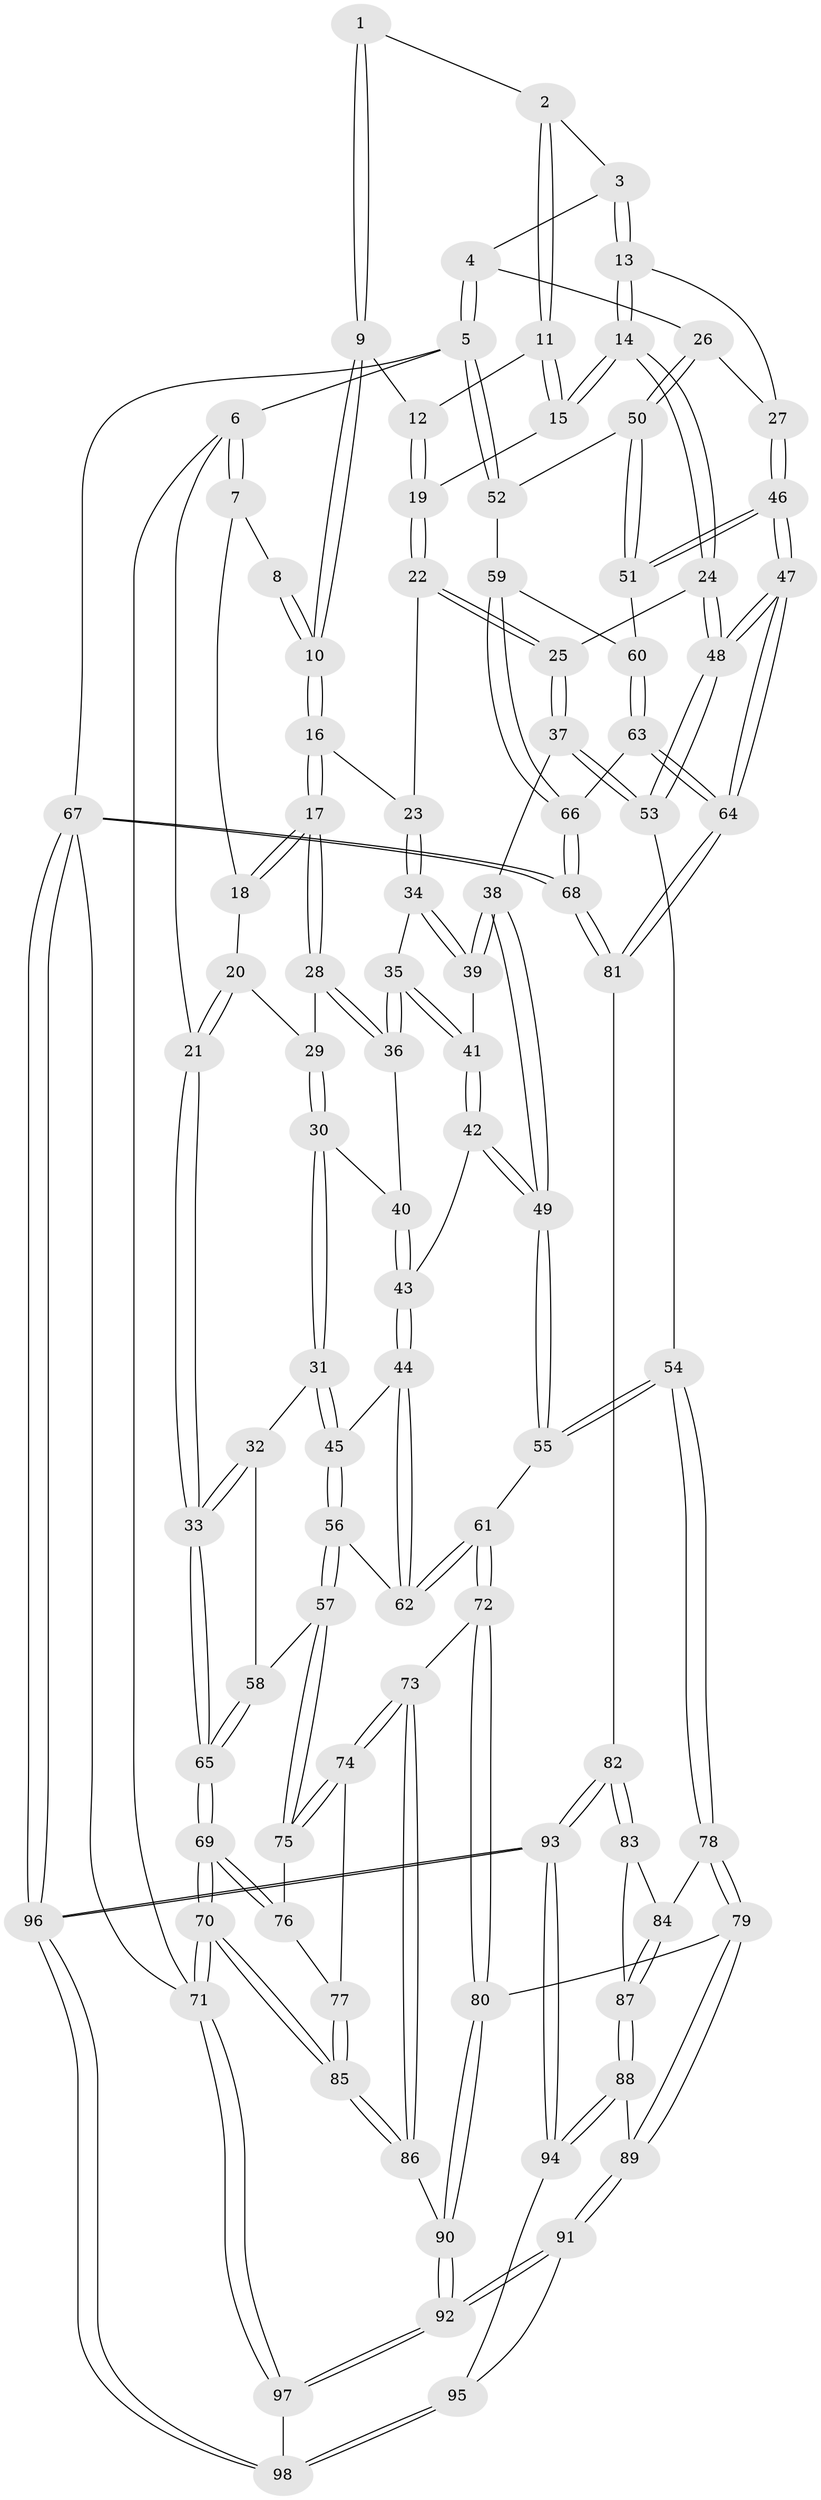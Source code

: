 // coarse degree distribution, {4: 0.3076923076923077, 2: 0.05128205128205128, 5: 0.3333333333333333, 3: 0.1282051282051282, 6: 0.1282051282051282, 7: 0.05128205128205128}
// Generated by graph-tools (version 1.1) at 2025/05/03/04/25 22:05:31]
// undirected, 98 vertices, 242 edges
graph export_dot {
graph [start="1"]
  node [color=gray90,style=filled];
  1 [pos="+0.47547623150067325+0"];
  2 [pos="+0.5374941084063298+0"];
  3 [pos="+0.7510448183337068+0"];
  4 [pos="+1+0"];
  5 [pos="+1+0"];
  6 [pos="+0+0"];
  7 [pos="+0.17339171436110146+0"];
  8 [pos="+0.23467115779160067+0"];
  9 [pos="+0.38487531538072767+0.047716536319097745"];
  10 [pos="+0.37434569455883127+0.05515442118863677"];
  11 [pos="+0.5378126879228867+0"];
  12 [pos="+0.4544187929086029+0.03894389928488779"];
  13 [pos="+0.6956739644600958+0.1532205669026167"];
  14 [pos="+0.6479000553919413+0.16096909853201644"];
  15 [pos="+0.5841385961041442+0.04460538967204925"];
  16 [pos="+0.3627881025788158+0.07432732265643346"];
  17 [pos="+0.27859214418155115+0.0943838052376305"];
  18 [pos="+0.18464944682125334+0"];
  19 [pos="+0.47067880369898407+0.07736454896686083"];
  20 [pos="+0.11169434404441074+0.07476632818772"];
  21 [pos="+0+0.23267077157165056"];
  22 [pos="+0.45794779198749164+0.12872382337961316"];
  23 [pos="+0.41751469221479115+0.12540126952052438"];
  24 [pos="+0.6446000260146992+0.16413829215506223"];
  25 [pos="+0.5284913873907408+0.2096463838530206"];
  26 [pos="+0.7856572347999864+0.16655149799444896"];
  27 [pos="+0.7596988640607967+0.16456797612264837"];
  28 [pos="+0.2719967316740961+0.11917912044950113"];
  29 [pos="+0.14840100376841467+0.12306915005994647"];
  30 [pos="+0.13871993339633804+0.21518844509083815"];
  31 [pos="+0.07324009127686255+0.27839976033970965"];
  32 [pos="+0.051732612949280596+0.2781736841906211"];
  33 [pos="+0+0.24743703253149002"];
  34 [pos="+0.3847847897948239+0.16409340801019612"];
  35 [pos="+0.2950332658245483+0.17584224772398033"];
  36 [pos="+0.2755610754448113+0.151575658918721"];
  37 [pos="+0.5128724486046522+0.2322918526365789"];
  38 [pos="+0.4819828392995649+0.25411506567459013"];
  39 [pos="+0.4071603133437888+0.22221835239970703"];
  40 [pos="+0.2047493798746349+0.20148585407694697"];
  41 [pos="+0.31323892292831+0.2376240889832891"];
  42 [pos="+0.2999042083440908+0.31951717277531283"];
  43 [pos="+0.2659887045862238+0.3385708351567659"];
  44 [pos="+0.2603439166103868+0.3433054840553333"];
  45 [pos="+0.16327434616690256+0.3365863771827792"];
  46 [pos="+0.675023922280338+0.48065743357819296"];
  47 [pos="+0.6717499026854765+0.4835807220050007"];
  48 [pos="+0.6643819391872572+0.48194060470604483"];
  49 [pos="+0.42629944165359823+0.35254888791579836"];
  50 [pos="+0.8399605296497575+0.21352995868624325"];
  51 [pos="+0.8437570924659379+0.35146002801769766"];
  52 [pos="+1+0.15517836529025747"];
  53 [pos="+0.6524766842345857+0.4829344117341823"];
  54 [pos="+0.6033509584639658+0.49750792236433644"];
  55 [pos="+0.4569662146390109+0.43267305409076734"];
  56 [pos="+0.13591546202603857+0.4815596149474548"];
  57 [pos="+0.1343427731264278+0.48321743606998685"];
  58 [pos="+0.09980384518590078+0.4611529465865961"];
  59 [pos="+1+0.3024234207381485"];
  60 [pos="+0.8853226750562752+0.3729627201363387"];
  61 [pos="+0.3240137854674212+0.5284559771629261"];
  62 [pos="+0.27061169575751715+0.45590436499703435"];
  63 [pos="+0.9791803831544305+0.556655480032634"];
  64 [pos="+0.8035628309465542+0.6368559297225543"];
  65 [pos="+0+0.37986604709213223"];
  66 [pos="+1+0.5607729779254724"];
  67 [pos="+1+1"];
  68 [pos="+1+1"];
  69 [pos="+0+0.5956452039378866"];
  70 [pos="+0+0.9694341692821761"];
  71 [pos="+0+1"];
  72 [pos="+0.31592556027545343+0.5786916514233575"];
  73 [pos="+0.24220521704853723+0.5975547434839937"];
  74 [pos="+0.17326467787165614+0.5745113241863103"];
  75 [pos="+0.13021288000642278+0.5077027147399342"];
  76 [pos="+0.051376460082434613+0.545695469523474"];
  77 [pos="+0.11686804067852993+0.6286047522447619"];
  78 [pos="+0.5521925450792338+0.5777443359381322"];
  79 [pos="+0.43022332089104237+0.645621181319496"];
  80 [pos="+0.34124203439397827+0.6116770113339906"];
  81 [pos="+0.7986890847259739+0.6827447778792776"];
  82 [pos="+0.7203320162359798+0.7649782369550644"];
  83 [pos="+0.6200197772656741+0.7199848588188198"];
  84 [pos="+0.5535068236236976+0.584384500611881"];
  85 [pos="+0.047439238995915844+0.7674699571701634"];
  86 [pos="+0.1703480155921769+0.7509709170030664"];
  87 [pos="+0.5433526547959091+0.7330558030613304"];
  88 [pos="+0.5336000645654168+0.7426528350438902"];
  89 [pos="+0.43031818106276015+0.6460288564659296"];
  90 [pos="+0.28661736363563395+0.7957107459499416"];
  91 [pos="+0.4198720759144945+0.8295651619727048"];
  92 [pos="+0.34216320962089086+0.8729662877080195"];
  93 [pos="+0.6822813627743403+0.8603542513719606"];
  94 [pos="+0.5114646810018577+0.8222183321648378"];
  95 [pos="+0.4976112980248507+0.8277746267963152"];
  96 [pos="+0.7513948828426696+1"];
  97 [pos="+0.2860573526318028+1"];
  98 [pos="+0.567693146526526+1"];
  1 -- 2;
  1 -- 9;
  1 -- 9;
  2 -- 3;
  2 -- 11;
  2 -- 11;
  3 -- 4;
  3 -- 13;
  3 -- 13;
  4 -- 5;
  4 -- 5;
  4 -- 26;
  5 -- 6;
  5 -- 52;
  5 -- 52;
  5 -- 67;
  6 -- 7;
  6 -- 7;
  6 -- 21;
  6 -- 71;
  7 -- 8;
  7 -- 18;
  8 -- 10;
  8 -- 10;
  9 -- 10;
  9 -- 10;
  9 -- 12;
  10 -- 16;
  10 -- 16;
  11 -- 12;
  11 -- 15;
  11 -- 15;
  12 -- 19;
  12 -- 19;
  13 -- 14;
  13 -- 14;
  13 -- 27;
  14 -- 15;
  14 -- 15;
  14 -- 24;
  14 -- 24;
  15 -- 19;
  16 -- 17;
  16 -- 17;
  16 -- 23;
  17 -- 18;
  17 -- 18;
  17 -- 28;
  17 -- 28;
  18 -- 20;
  19 -- 22;
  19 -- 22;
  20 -- 21;
  20 -- 21;
  20 -- 29;
  21 -- 33;
  21 -- 33;
  22 -- 23;
  22 -- 25;
  22 -- 25;
  23 -- 34;
  23 -- 34;
  24 -- 25;
  24 -- 48;
  24 -- 48;
  25 -- 37;
  25 -- 37;
  26 -- 27;
  26 -- 50;
  26 -- 50;
  27 -- 46;
  27 -- 46;
  28 -- 29;
  28 -- 36;
  28 -- 36;
  29 -- 30;
  29 -- 30;
  30 -- 31;
  30 -- 31;
  30 -- 40;
  31 -- 32;
  31 -- 45;
  31 -- 45;
  32 -- 33;
  32 -- 33;
  32 -- 58;
  33 -- 65;
  33 -- 65;
  34 -- 35;
  34 -- 39;
  34 -- 39;
  35 -- 36;
  35 -- 36;
  35 -- 41;
  35 -- 41;
  36 -- 40;
  37 -- 38;
  37 -- 53;
  37 -- 53;
  38 -- 39;
  38 -- 39;
  38 -- 49;
  38 -- 49;
  39 -- 41;
  40 -- 43;
  40 -- 43;
  41 -- 42;
  41 -- 42;
  42 -- 43;
  42 -- 49;
  42 -- 49;
  43 -- 44;
  43 -- 44;
  44 -- 45;
  44 -- 62;
  44 -- 62;
  45 -- 56;
  45 -- 56;
  46 -- 47;
  46 -- 47;
  46 -- 51;
  46 -- 51;
  47 -- 48;
  47 -- 48;
  47 -- 64;
  47 -- 64;
  48 -- 53;
  48 -- 53;
  49 -- 55;
  49 -- 55;
  50 -- 51;
  50 -- 51;
  50 -- 52;
  51 -- 60;
  52 -- 59;
  53 -- 54;
  54 -- 55;
  54 -- 55;
  54 -- 78;
  54 -- 78;
  55 -- 61;
  56 -- 57;
  56 -- 57;
  56 -- 62;
  57 -- 58;
  57 -- 75;
  57 -- 75;
  58 -- 65;
  58 -- 65;
  59 -- 60;
  59 -- 66;
  59 -- 66;
  60 -- 63;
  60 -- 63;
  61 -- 62;
  61 -- 62;
  61 -- 72;
  61 -- 72;
  63 -- 64;
  63 -- 64;
  63 -- 66;
  64 -- 81;
  64 -- 81;
  65 -- 69;
  65 -- 69;
  66 -- 68;
  66 -- 68;
  67 -- 68;
  67 -- 68;
  67 -- 96;
  67 -- 96;
  67 -- 71;
  68 -- 81;
  68 -- 81;
  69 -- 70;
  69 -- 70;
  69 -- 76;
  69 -- 76;
  70 -- 71;
  70 -- 71;
  70 -- 85;
  70 -- 85;
  71 -- 97;
  71 -- 97;
  72 -- 73;
  72 -- 80;
  72 -- 80;
  73 -- 74;
  73 -- 74;
  73 -- 86;
  73 -- 86;
  74 -- 75;
  74 -- 75;
  74 -- 77;
  75 -- 76;
  76 -- 77;
  77 -- 85;
  77 -- 85;
  78 -- 79;
  78 -- 79;
  78 -- 84;
  79 -- 80;
  79 -- 89;
  79 -- 89;
  80 -- 90;
  80 -- 90;
  81 -- 82;
  82 -- 83;
  82 -- 83;
  82 -- 93;
  82 -- 93;
  83 -- 84;
  83 -- 87;
  84 -- 87;
  84 -- 87;
  85 -- 86;
  85 -- 86;
  86 -- 90;
  87 -- 88;
  87 -- 88;
  88 -- 89;
  88 -- 94;
  88 -- 94;
  89 -- 91;
  89 -- 91;
  90 -- 92;
  90 -- 92;
  91 -- 92;
  91 -- 92;
  91 -- 95;
  92 -- 97;
  92 -- 97;
  93 -- 94;
  93 -- 94;
  93 -- 96;
  93 -- 96;
  94 -- 95;
  95 -- 98;
  95 -- 98;
  96 -- 98;
  96 -- 98;
  97 -- 98;
}
